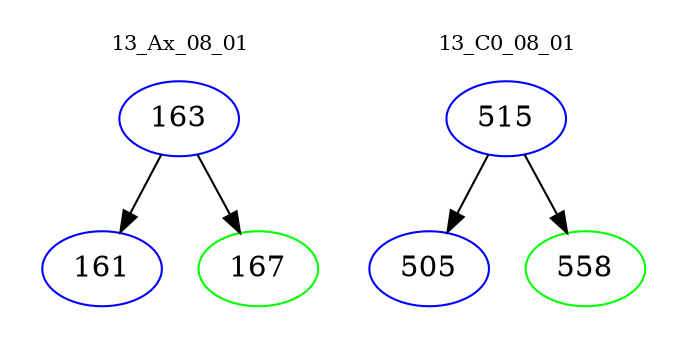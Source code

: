 digraph{
subgraph cluster_0 {
color = white
label = "13_Ax_08_01";
fontsize=10;
T0_163 [label="163", color="blue"]
T0_163 -> T0_161 [color="black"]
T0_161 [label="161", color="blue"]
T0_163 -> T0_167 [color="black"]
T0_167 [label="167", color="green"]
}
subgraph cluster_1 {
color = white
label = "13_C0_08_01";
fontsize=10;
T1_515 [label="515", color="blue"]
T1_515 -> T1_505 [color="black"]
T1_505 [label="505", color="blue"]
T1_515 -> T1_558 [color="black"]
T1_558 [label="558", color="green"]
}
}
